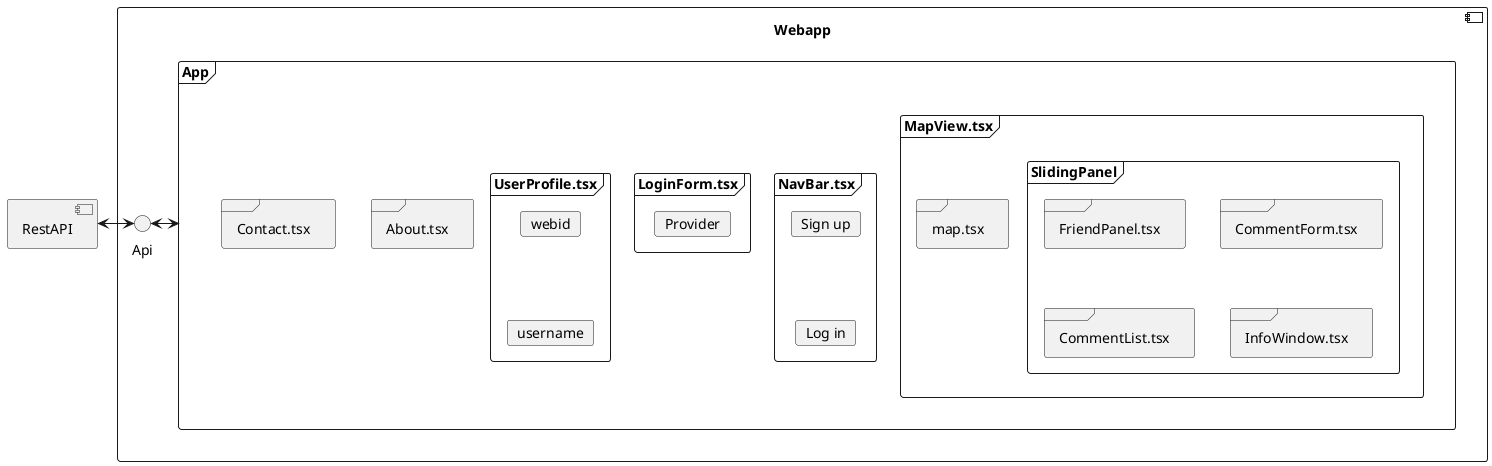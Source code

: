 @startuml
' Building Block View Diagram v1.0
' Level 2: Webapp
skinparam actorStyle awesome
'-----------------------
'Definition of actors
'-----------------------
component Webapp as Frontend{
    interface Api
    frame App {
        frame MapView as "MapView.tsx" {
            frame Mav as "map.tsx"
            frame SlidingPanel {
                frame FriendP as "FriendPanel.tsx"
                frame CommentForm as "CommentForm.tsx"
                frame CommentList as "CommentList.tsx"
                frame InfoWindow as "InfoWindow.tsx"
            }
        }
        frame NavBar as "NavBar.tsx"{
            card Login as "Log in"
            card Signup as "Sign up"
        }
        frame LoginForm as "LoginForm.tsx" {
            card Provider
        }
        frame UserProfile as "UserProfile.tsx" {
            card username
            card webid
        }
        frame About as "About.tsx"
        frame Contact as "Contact.tsx"
    }
}

component RestAPI

'-----------------------
'Definition of relations
'-----------------------
App <-> Api
Api <-l-> RestAPI
webid -[hidden]- username
Signup -[hidden]- Login


@enduml